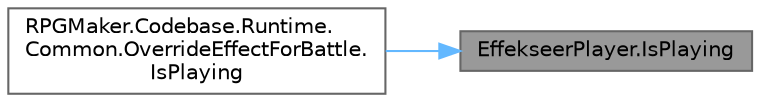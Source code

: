 digraph "EffekseerPlayer.IsPlaying"
{
 // LATEX_PDF_SIZE
  bgcolor="transparent";
  edge [fontname=Helvetica,fontsize=10,labelfontname=Helvetica,labelfontsize=10];
  node [fontname=Helvetica,fontsize=10,shape=box,height=0.2,width=0.4];
  rankdir="RL";
  Node1 [id="Node000001",label="EffekseerPlayer.IsPlaying",height=0.2,width=0.4,color="gray40", fillcolor="grey60", style="filled", fontcolor="black",tooltip="再生中かどうか"];
  Node1 -> Node2 [id="edge1_Node000001_Node000002",dir="back",color="steelblue1",style="solid",tooltip=" "];
  Node2 [id="Node000002",label="RPGMaker.Codebase.Runtime.\lCommon.OverrideEffectForBattle.\lIsPlaying",height=0.2,width=0.4,color="grey40", fillcolor="white", style="filled",URL="$dd/d4e/class_r_p_g_maker_1_1_codebase_1_1_runtime_1_1_common_1_1_override_effect_for_battle.html#a5c34a4c07968069ff374664a56bf3a4f",tooltip="再生中かどうか"];
}
